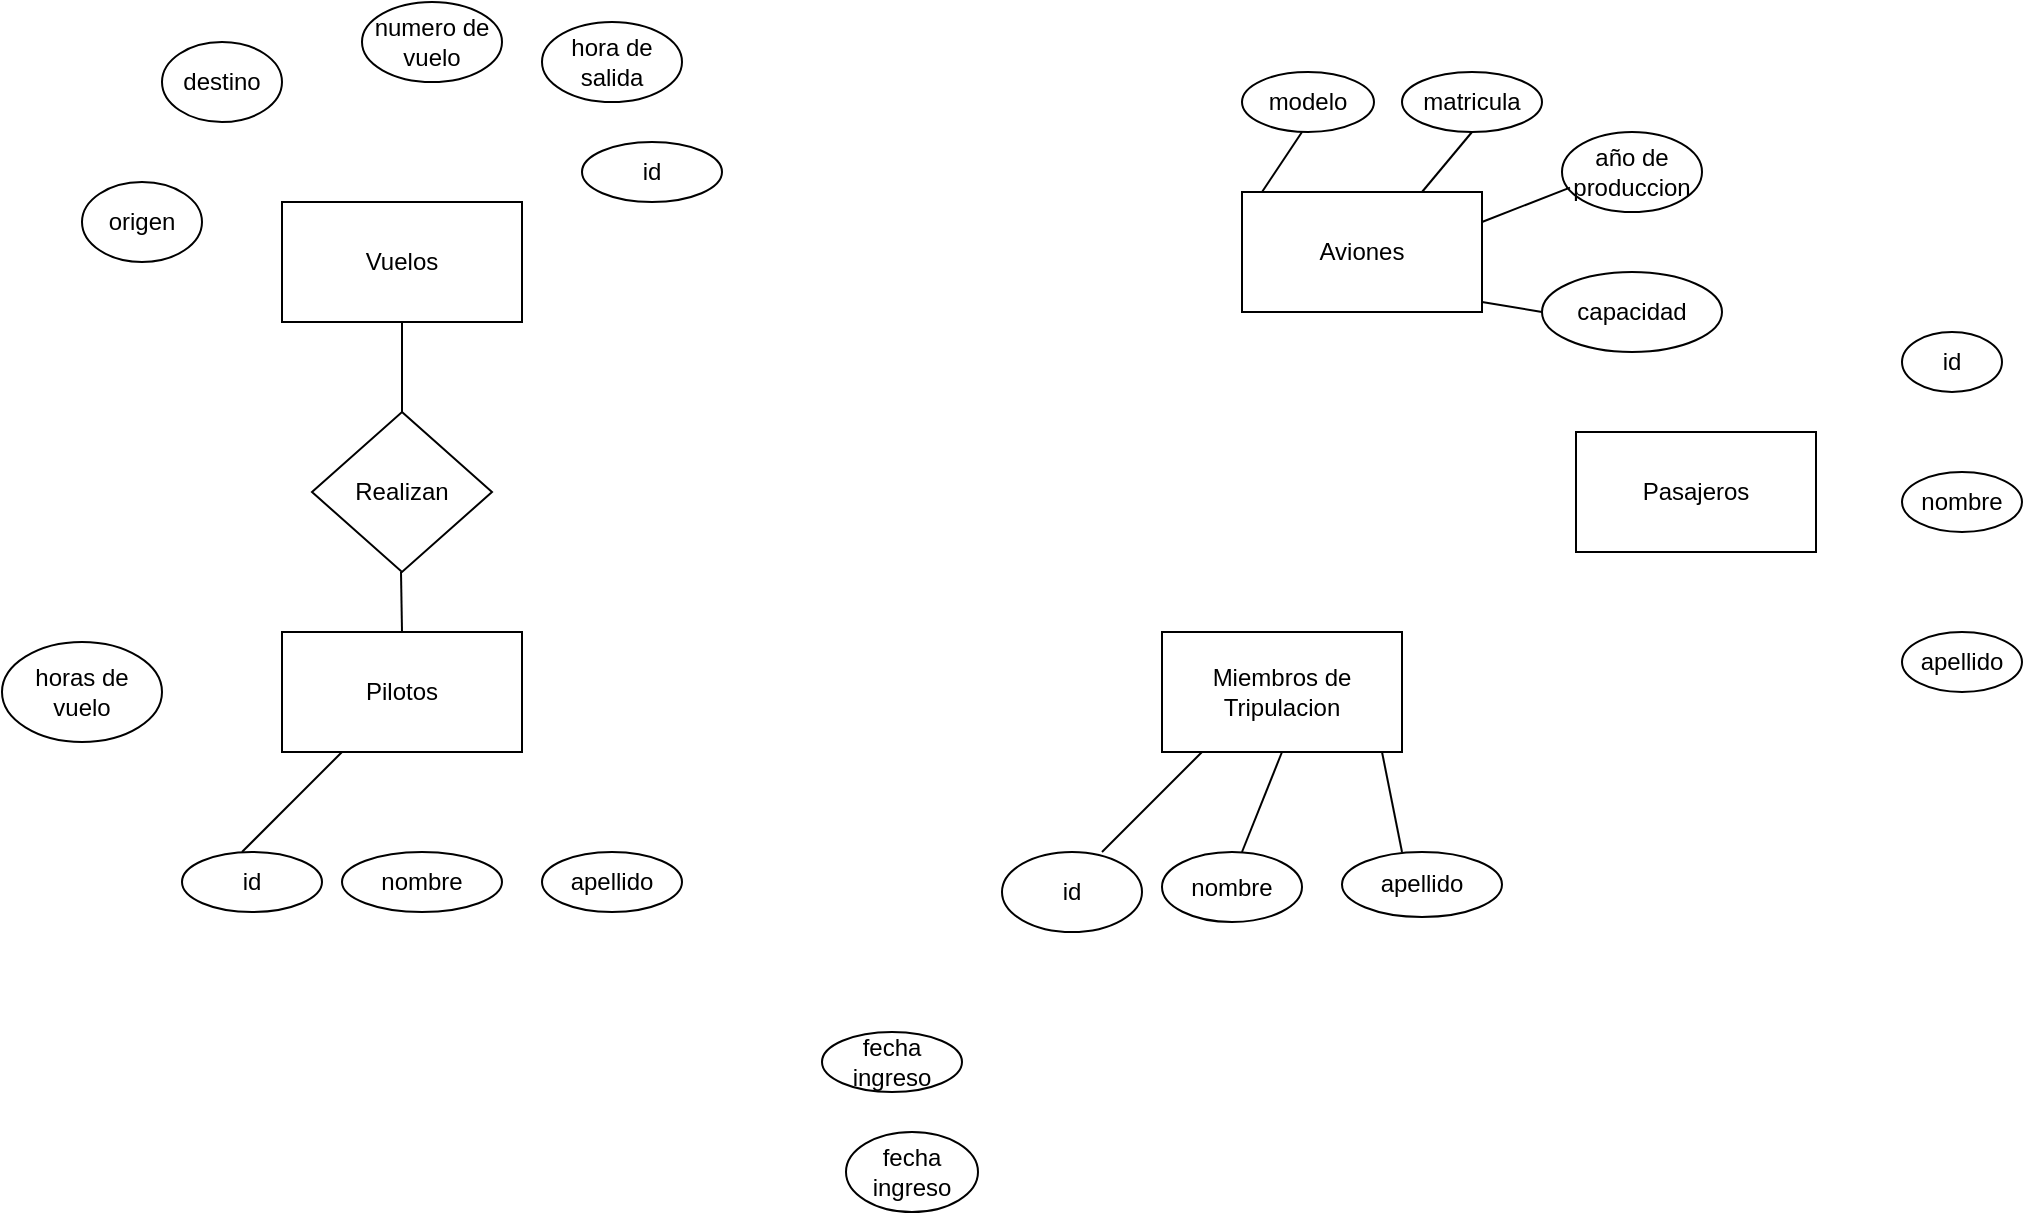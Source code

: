 <mxfile version="21.7.4" type="github">
  <diagram name="Página-1" id="zTiUNs7HW2to1RwpKjLC">
    <mxGraphModel dx="1877" dy="1711" grid="1" gridSize="10" guides="1" tooltips="1" connect="1" arrows="1" fold="1" page="1" pageScale="1" pageWidth="827" pageHeight="1169" math="0" shadow="0">
      <root>
        <mxCell id="0" />
        <mxCell id="1" parent="0" />
        <mxCell id="X360KhQkKg_-IiAe_54f-1" value="Miembros de Tripulacion" style="rounded=0;whiteSpace=wrap;html=1;" vertex="1" parent="1">
          <mxGeometry x="500" y="50" width="120" height="60" as="geometry" />
        </mxCell>
        <mxCell id="X360KhQkKg_-IiAe_54f-2" value="Aviones" style="rounded=0;whiteSpace=wrap;html=1;" vertex="1" parent="1">
          <mxGeometry x="540" y="-170" width="120" height="60" as="geometry" />
        </mxCell>
        <mxCell id="X360KhQkKg_-IiAe_54f-3" value="Pilotos" style="rounded=0;whiteSpace=wrap;html=1;" vertex="1" parent="1">
          <mxGeometry x="60" y="50" width="120" height="60" as="geometry" />
        </mxCell>
        <mxCell id="X360KhQkKg_-IiAe_54f-4" value="id" style="ellipse;whiteSpace=wrap;html=1;" vertex="1" parent="1">
          <mxGeometry x="10" y="160" width="70" height="30" as="geometry" />
        </mxCell>
        <mxCell id="X360KhQkKg_-IiAe_54f-5" value="nombre" style="ellipse;whiteSpace=wrap;html=1;" vertex="1" parent="1">
          <mxGeometry x="90" y="160" width="80" height="30" as="geometry" />
        </mxCell>
        <mxCell id="X360KhQkKg_-IiAe_54f-6" value="apellido" style="ellipse;whiteSpace=wrap;html=1;" vertex="1" parent="1">
          <mxGeometry x="190" y="160" width="70" height="30" as="geometry" />
        </mxCell>
        <mxCell id="X360KhQkKg_-IiAe_54f-7" value="horas de vuelo" style="ellipse;whiteSpace=wrap;html=1;" vertex="1" parent="1">
          <mxGeometry x="-80" y="55" width="80" height="50" as="geometry" />
        </mxCell>
        <mxCell id="X360KhQkKg_-IiAe_54f-8" value="fecha ingreso" style="ellipse;whiteSpace=wrap;html=1;" vertex="1" parent="1">
          <mxGeometry x="330" y="250" width="70" height="30" as="geometry" />
        </mxCell>
        <mxCell id="X360KhQkKg_-IiAe_54f-9" value="fecha ingreso" style="ellipse;whiteSpace=wrap;html=1;" vertex="1" parent="1">
          <mxGeometry x="342" y="300" width="66" height="40" as="geometry" />
        </mxCell>
        <mxCell id="X360KhQkKg_-IiAe_54f-10" value="nombre" style="ellipse;whiteSpace=wrap;html=1;" vertex="1" parent="1">
          <mxGeometry x="870" y="-30" width="60" height="30" as="geometry" />
        </mxCell>
        <mxCell id="X360KhQkKg_-IiAe_54f-11" value="apellido" style="ellipse;whiteSpace=wrap;html=1;" vertex="1" parent="1">
          <mxGeometry x="870" y="50" width="60" height="30" as="geometry" />
        </mxCell>
        <mxCell id="X360KhQkKg_-IiAe_54f-13" value="id" style="ellipse;whiteSpace=wrap;html=1;" vertex="1" parent="1">
          <mxGeometry x="420" y="160" width="70" height="40" as="geometry" />
        </mxCell>
        <mxCell id="X360KhQkKg_-IiAe_54f-15" value="numero de vuelo" style="ellipse;whiteSpace=wrap;html=1;" vertex="1" parent="1">
          <mxGeometry x="100" y="-265" width="70" height="40" as="geometry" />
        </mxCell>
        <mxCell id="X360KhQkKg_-IiAe_54f-16" value="modelo" style="ellipse;whiteSpace=wrap;html=1;" vertex="1" parent="1">
          <mxGeometry x="540" y="-230" width="66" height="30" as="geometry" />
        </mxCell>
        <mxCell id="X360KhQkKg_-IiAe_54f-17" value="año de produccion" style="ellipse;whiteSpace=wrap;html=1;" vertex="1" parent="1">
          <mxGeometry x="700" y="-200" width="70" height="40" as="geometry" />
        </mxCell>
        <mxCell id="X360KhQkKg_-IiAe_54f-18" value="capacidad" style="ellipse;whiteSpace=wrap;html=1;" vertex="1" parent="1">
          <mxGeometry x="690" y="-130" width="90" height="40" as="geometry" />
        </mxCell>
        <mxCell id="X360KhQkKg_-IiAe_54f-19" value="matricula" style="ellipse;whiteSpace=wrap;html=1;" vertex="1" parent="1">
          <mxGeometry x="620" y="-230" width="70" height="30" as="geometry" />
        </mxCell>
        <mxCell id="X360KhQkKg_-IiAe_54f-21" value="Vuelos" style="rounded=0;whiteSpace=wrap;html=1;" vertex="1" parent="1">
          <mxGeometry x="60" y="-165" width="120" height="60" as="geometry" />
        </mxCell>
        <mxCell id="X360KhQkKg_-IiAe_54f-22" value="" style="endArrow=none;html=1;rounded=0;" edge="1" parent="1">
          <mxGeometry width="50" height="50" relative="1" as="geometry">
            <mxPoint x="470" y="160" as="sourcePoint" />
            <mxPoint x="520" y="110" as="targetPoint" />
          </mxGeometry>
        </mxCell>
        <mxCell id="X360KhQkKg_-IiAe_54f-23" value="" style="endArrow=none;html=1;rounded=0;" edge="1" parent="1">
          <mxGeometry width="50" height="50" relative="1" as="geometry">
            <mxPoint x="40" y="160" as="sourcePoint" />
            <mxPoint x="90" y="110" as="targetPoint" />
          </mxGeometry>
        </mxCell>
        <mxCell id="X360KhQkKg_-IiAe_54f-24" value="" style="endArrow=none;html=1;rounded=0;entryX=0;entryY=0.5;entryDx=0;entryDy=0;" edge="1" parent="1" target="X360KhQkKg_-IiAe_54f-18">
          <mxGeometry width="50" height="50" relative="1" as="geometry">
            <mxPoint x="660" y="-115" as="sourcePoint" />
            <mxPoint x="710" y="-165" as="targetPoint" />
          </mxGeometry>
        </mxCell>
        <mxCell id="X360KhQkKg_-IiAe_54f-25" value="" style="endArrow=none;html=1;rounded=0;entryX=0.057;entryY=0.695;entryDx=0;entryDy=0;entryPerimeter=0;" edge="1" parent="1" target="X360KhQkKg_-IiAe_54f-17">
          <mxGeometry width="50" height="50" relative="1" as="geometry">
            <mxPoint x="660" y="-155" as="sourcePoint" />
            <mxPoint x="730" y="-205" as="targetPoint" />
          </mxGeometry>
        </mxCell>
        <mxCell id="X360KhQkKg_-IiAe_54f-26" value="" style="endArrow=none;html=1;rounded=0;entryX=0.5;entryY=1;entryDx=0;entryDy=0;" edge="1" parent="1" target="X360KhQkKg_-IiAe_54f-19">
          <mxGeometry width="50" height="50" relative="1" as="geometry">
            <mxPoint x="630" y="-170" as="sourcePoint" />
            <mxPoint x="679.749" y="-225.607" as="targetPoint" />
          </mxGeometry>
        </mxCell>
        <mxCell id="X360KhQkKg_-IiAe_54f-27" value="" style="endArrow=none;html=1;rounded=0;" edge="1" parent="1">
          <mxGeometry width="50" height="50" relative="1" as="geometry">
            <mxPoint x="550" y="-170" as="sourcePoint" />
            <mxPoint x="570" y="-200" as="targetPoint" />
          </mxGeometry>
        </mxCell>
        <mxCell id="X360KhQkKg_-IiAe_54f-29" value="Pasajeros" style="rounded=0;whiteSpace=wrap;html=1;" vertex="1" parent="1">
          <mxGeometry x="707" y="-50" width="120" height="60" as="geometry" />
        </mxCell>
        <mxCell id="X360KhQkKg_-IiAe_54f-30" value="id" style="ellipse;whiteSpace=wrap;html=1;" vertex="1" parent="1">
          <mxGeometry x="870" y="-100" width="50" height="30" as="geometry" />
        </mxCell>
        <mxCell id="X360KhQkKg_-IiAe_54f-32" value="nombre" style="ellipse;whiteSpace=wrap;html=1;" vertex="1" parent="1">
          <mxGeometry x="500" y="160" width="70" height="35" as="geometry" />
        </mxCell>
        <mxCell id="X360KhQkKg_-IiAe_54f-33" value="apellido" style="ellipse;whiteSpace=wrap;html=1;" vertex="1" parent="1">
          <mxGeometry x="590" y="160" width="80" height="32.5" as="geometry" />
        </mxCell>
        <mxCell id="X360KhQkKg_-IiAe_54f-34" value="" style="endArrow=none;html=1;rounded=0;" edge="1" parent="1">
          <mxGeometry width="50" height="50" relative="1" as="geometry">
            <mxPoint x="540" y="160" as="sourcePoint" />
            <mxPoint x="560" y="110" as="targetPoint" />
          </mxGeometry>
        </mxCell>
        <mxCell id="X360KhQkKg_-IiAe_54f-35" value="" style="endArrow=none;html=1;rounded=0;" edge="1" parent="1">
          <mxGeometry width="50" height="50" relative="1" as="geometry">
            <mxPoint x="620" y="160" as="sourcePoint" />
            <mxPoint x="610" y="110" as="targetPoint" />
          </mxGeometry>
        </mxCell>
        <mxCell id="X360KhQkKg_-IiAe_54f-38" value="origen" style="ellipse;whiteSpace=wrap;html=1;" vertex="1" parent="1">
          <mxGeometry x="-40" y="-175" width="60" height="40" as="geometry" />
        </mxCell>
        <mxCell id="X360KhQkKg_-IiAe_54f-39" value="destino" style="ellipse;whiteSpace=wrap;html=1;" vertex="1" parent="1">
          <mxGeometry y="-245" width="60" height="40" as="geometry" />
        </mxCell>
        <mxCell id="X360KhQkKg_-IiAe_54f-40" value="hora de salida" style="ellipse;whiteSpace=wrap;html=1;" vertex="1" parent="1">
          <mxGeometry x="190" y="-255" width="70" height="40" as="geometry" />
        </mxCell>
        <mxCell id="X360KhQkKg_-IiAe_54f-41" value="id" style="ellipse;whiteSpace=wrap;html=1;" vertex="1" parent="1">
          <mxGeometry x="210" y="-195" width="70" height="30" as="geometry" />
        </mxCell>
        <mxCell id="X360KhQkKg_-IiAe_54f-44" value="Realizan" style="rhombus;whiteSpace=wrap;html=1;" vertex="1" parent="1">
          <mxGeometry x="75" y="-60" width="90" height="80" as="geometry" />
        </mxCell>
        <mxCell id="X360KhQkKg_-IiAe_54f-45" value="" style="endArrow=none;html=1;rounded=0;entryX=0.5;entryY=1;entryDx=0;entryDy=0;" edge="1" parent="1" target="X360KhQkKg_-IiAe_54f-21">
          <mxGeometry width="50" height="50" relative="1" as="geometry">
            <mxPoint x="120" y="-60" as="sourcePoint" />
            <mxPoint x="170" y="-110" as="targetPoint" />
          </mxGeometry>
        </mxCell>
        <mxCell id="X360KhQkKg_-IiAe_54f-46" value="" style="endArrow=none;html=1;rounded=0;entryX=0.5;entryY=1;entryDx=0;entryDy=0;" edge="1" parent="1">
          <mxGeometry width="50" height="50" relative="1" as="geometry">
            <mxPoint x="120" y="50" as="sourcePoint" />
            <mxPoint x="119.5" y="20" as="targetPoint" />
          </mxGeometry>
        </mxCell>
      </root>
    </mxGraphModel>
  </diagram>
</mxfile>
